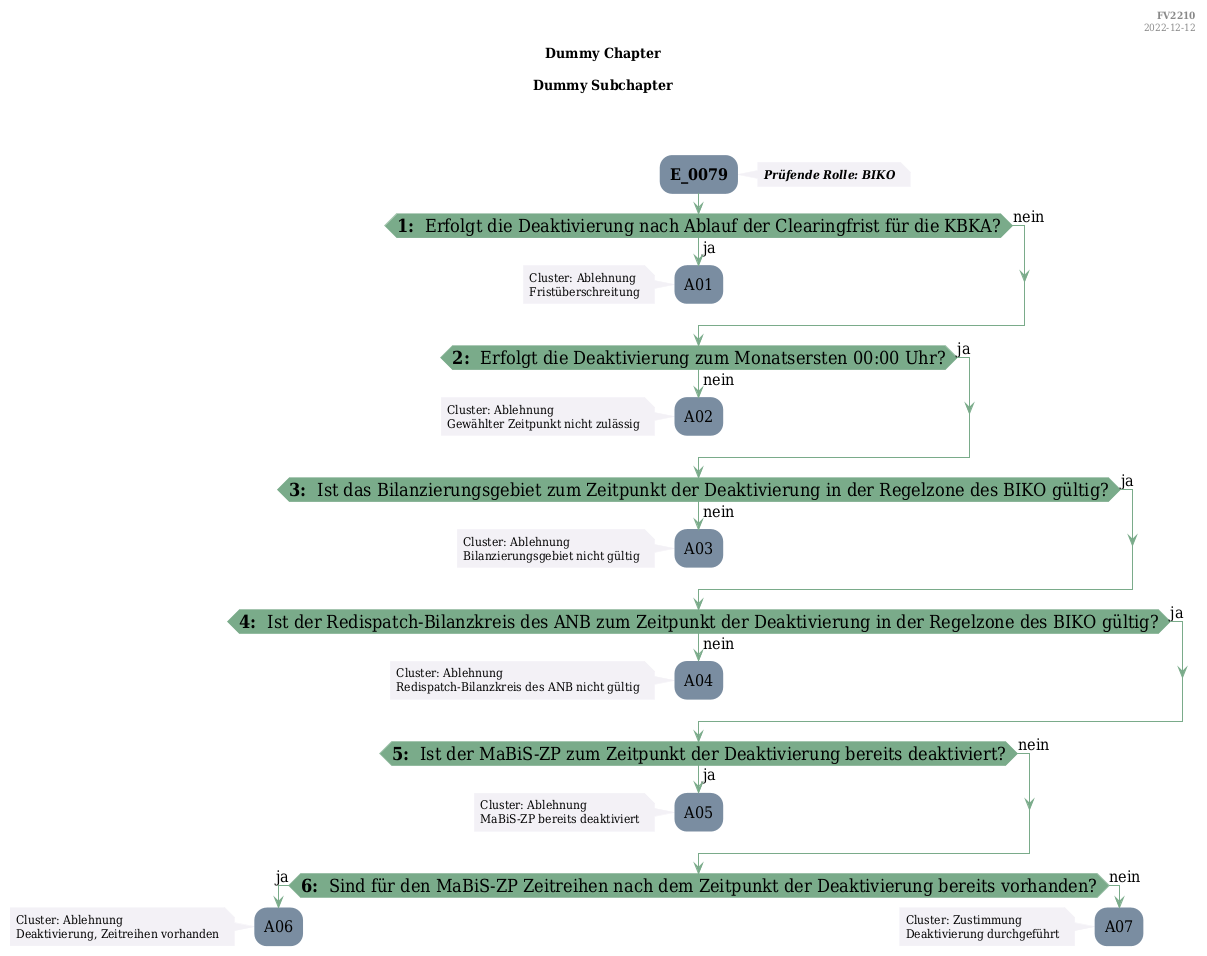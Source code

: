 @startuml
skinparam Shadowing false
skinparam NoteBorderColor #f3f1f6
skinparam NoteBackgroundColor #f3f1f6
skinparam NoteFontSize 12
skinparam ActivityBorderColor none
skinparam ActivityBackgroundColor #7a8da1
skinparam ActivityFontSize 16
skinparam ArrowColor #7aab8a
skinparam ArrowFontSize 16
skinparam ActivityDiamondBackgroundColor #7aab8a
skinparam ActivityDiamondBorderColor #7aab8a
skinparam ActivityDiamondFontSize 18
skinparam defaultFontName DejaVu Serif Condensed
skinparam ActivityEndColor #669580

header
<b>FV2210
2022-12-12
endheader

title
Dummy Chapter

Dummy Subchapter



end title
:<b>E_0079</b>;
note right
<b><i>Prüfende Rolle: BIKO
end note

if (<b>1: </b> Erfolgt die Deaktivierung nach Ablauf der Clearingfrist für die KBKA?) then (ja)
    :A01;
    note left
        Cluster: Ablehnung
        Fristüberschreitung
    endnote
    kill;
else (nein)
endif
if (<b>2: </b> Erfolgt die Deaktivierung zum Monatsersten 00:00 Uhr?) then (ja)
else (nein)
    :A02;
    note left
        Cluster: Ablehnung
        Gewählter Zeitpunkt nicht zulässig
    endnote
    kill;
endif
if (<b>3: </b> Ist das Bilanzierungsgebiet zum Zeitpunkt der Deaktivierung in der Regelzone des BIKO gültig?) then (ja)
else (nein)
    :A03;
    note left
        Cluster: Ablehnung
        Bilanzierungsgebiet nicht gültig
    endnote
    kill;
endif
if (<b>4: </b> Ist der Redispatch-Bilanzkreis des ANB zum Zeitpunkt der Deaktivierung in der Regelzone des BIKO gültig?) then (ja)
else (nein)
    :A04;
    note left
        Cluster: Ablehnung
        Redispatch-Bilanzkreis des ANB nicht gültig
    endnote
    kill;
endif
if (<b>5: </b> Ist der MaBiS-ZP zum Zeitpunkt der Deaktivierung bereits deaktiviert?) then (ja)
    :A05;
    note left
        Cluster: Ablehnung
        MaBiS-ZP bereits deaktiviert
    endnote
    kill;
else (nein)
endif
if (<b>6: </b> Sind für den MaBiS-ZP Zeitreihen nach dem Zeitpunkt der Deaktivierung bereits vorhanden?) then (ja)
    :A06;
    note left
        Cluster: Ablehnung
        Deaktivierung, Zeitreihen vorhanden
    endnote
    kill;
else (nein)
    :A07;
    note left
        Cluster: Zustimmung 
        Deaktivierung durchgeführt
    endnote
    kill;
endif

@enduml

